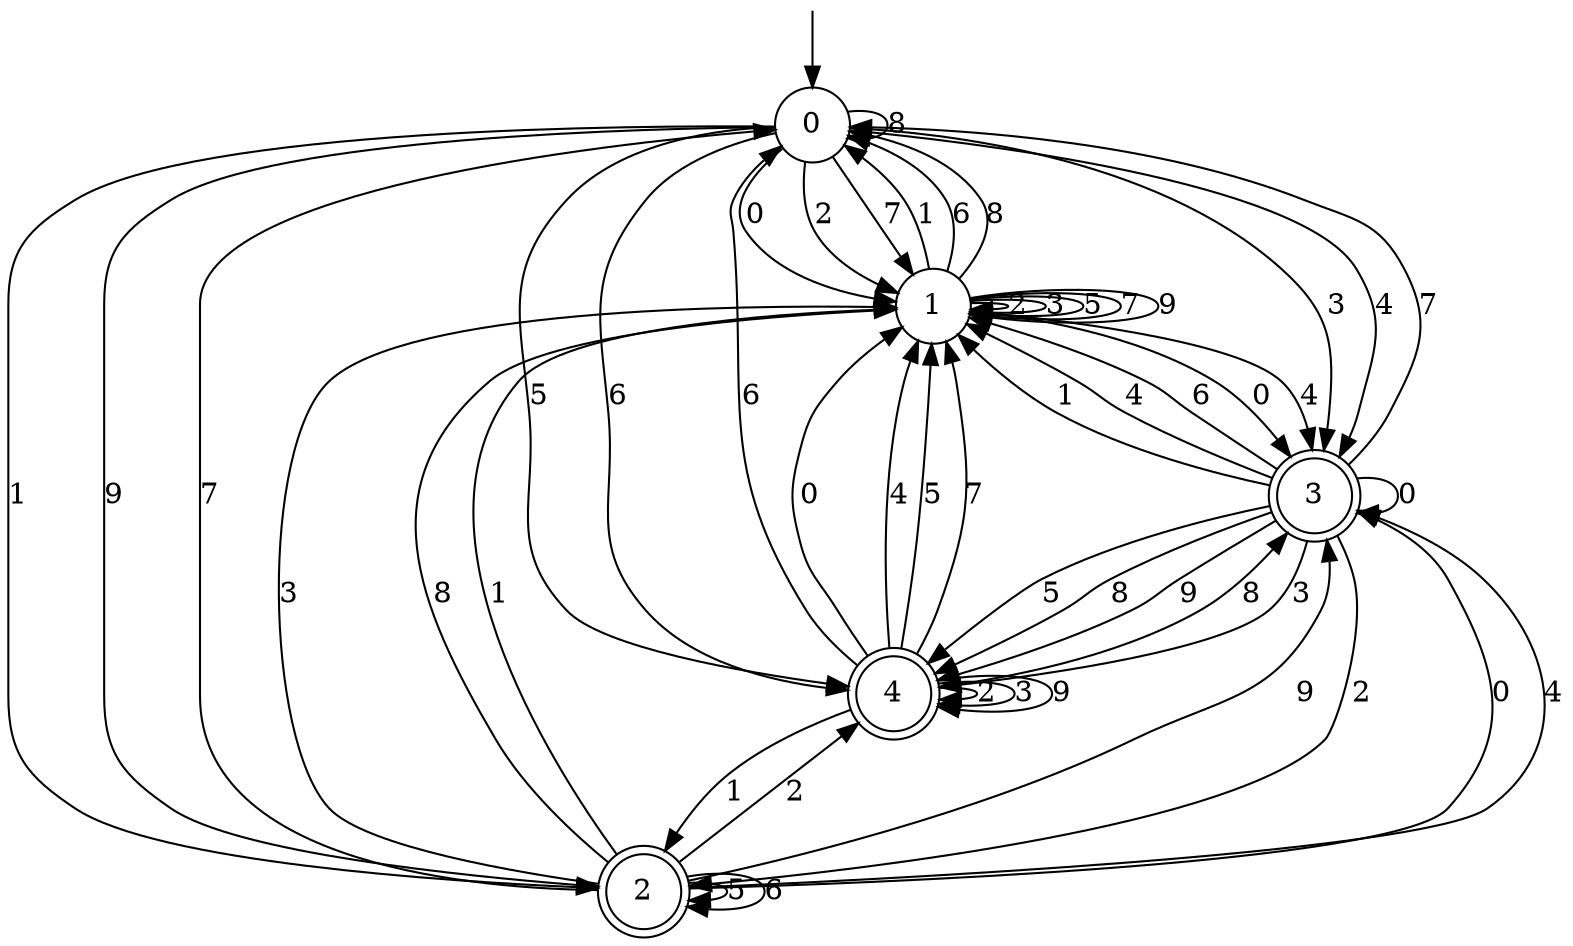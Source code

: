 digraph g {

	s0 [shape="circle" label="0"];
	s1 [shape="circle" label="1"];
	s2 [shape="doublecircle" label="2"];
	s3 [shape="doublecircle" label="3"];
	s4 [shape="doublecircle" label="4"];
	s0 -> s1 [label="0"];
	s0 -> s2 [label="1"];
	s0 -> s1 [label="2"];
	s0 -> s3 [label="3"];
	s0 -> s3 [label="4"];
	s0 -> s4 [label="5"];
	s0 -> s4 [label="6"];
	s0 -> s1 [label="7"];
	s0 -> s0 [label="8"];
	s0 -> s2 [label="9"];
	s1 -> s3 [label="0"];
	s1 -> s0 [label="1"];
	s1 -> s1 [label="2"];
	s1 -> s1 [label="3"];
	s1 -> s3 [label="4"];
	s1 -> s1 [label="5"];
	s1 -> s0 [label="6"];
	s1 -> s1 [label="7"];
	s1 -> s0 [label="8"];
	s1 -> s1 [label="9"];
	s2 -> s3 [label="0"];
	s2 -> s1 [label="1"];
	s2 -> s4 [label="2"];
	s2 -> s1 [label="3"];
	s2 -> s3 [label="4"];
	s2 -> s2 [label="5"];
	s2 -> s2 [label="6"];
	s2 -> s0 [label="7"];
	s2 -> s1 [label="8"];
	s2 -> s3 [label="9"];
	s3 -> s3 [label="0"];
	s3 -> s1 [label="1"];
	s3 -> s2 [label="2"];
	s3 -> s4 [label="3"];
	s3 -> s1 [label="4"];
	s3 -> s4 [label="5"];
	s3 -> s1 [label="6"];
	s3 -> s0 [label="7"];
	s3 -> s4 [label="8"];
	s3 -> s4 [label="9"];
	s4 -> s1 [label="0"];
	s4 -> s2 [label="1"];
	s4 -> s4 [label="2"];
	s4 -> s4 [label="3"];
	s4 -> s1 [label="4"];
	s4 -> s1 [label="5"];
	s4 -> s0 [label="6"];
	s4 -> s1 [label="7"];
	s4 -> s3 [label="8"];
	s4 -> s4 [label="9"];

__start0 [label="" shape="none" width="0" height="0"];
__start0 -> s0;

}
